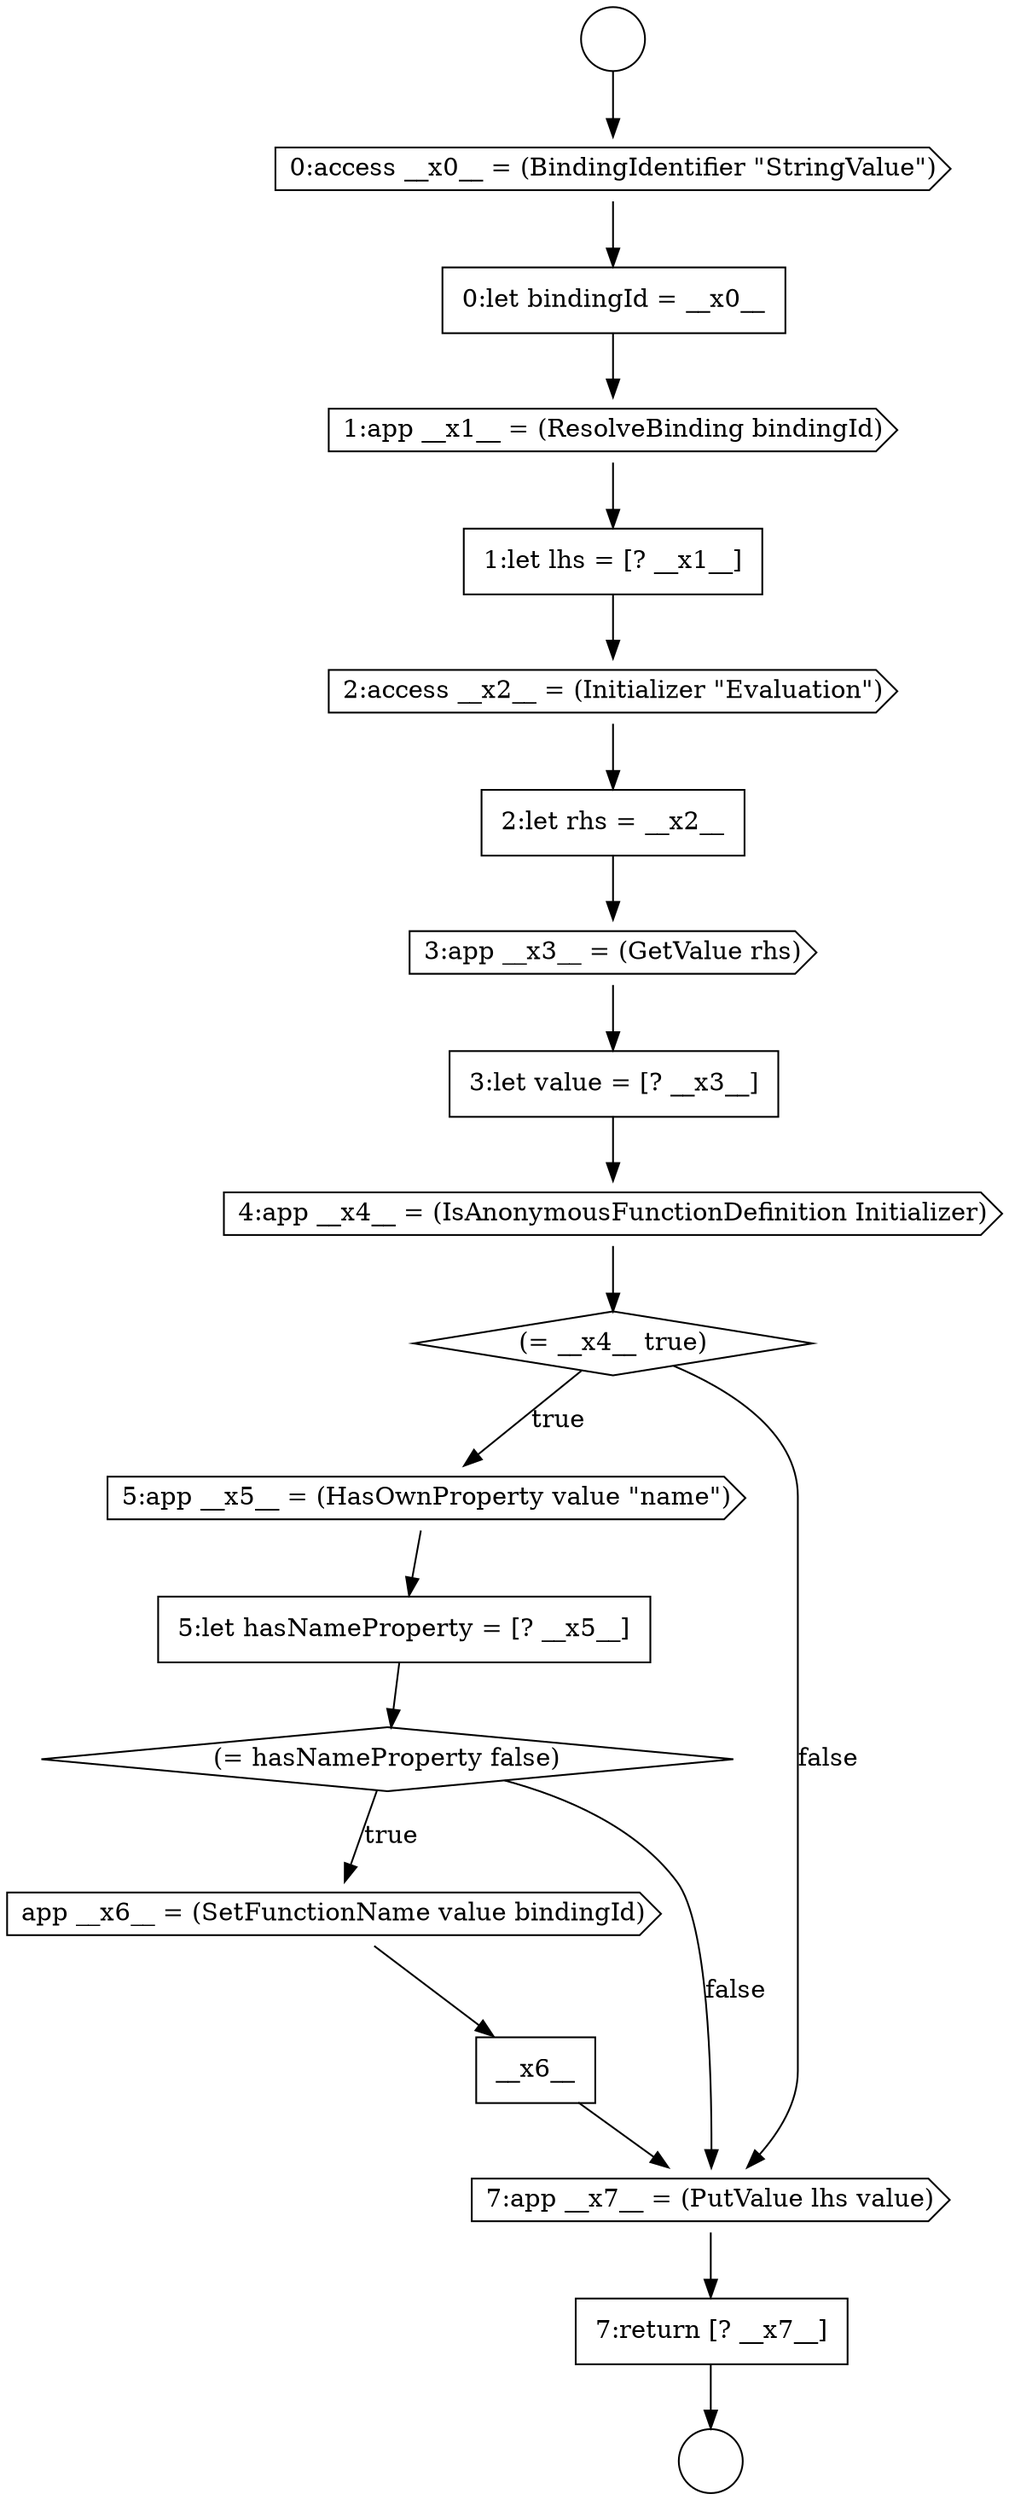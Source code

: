 digraph {
  node5669 [shape=circle label=" " color="black" fillcolor="white" style=filled]
  node5674 [shape=cds, label=<<font color="black">2:access __x2__ = (Initializer &quot;Evaluation&quot;)</font>> color="black" fillcolor="white" style=filled]
  node5670 [shape=cds, label=<<font color="black">0:access __x0__ = (BindingIdentifier &quot;StringValue&quot;)</font>> color="black" fillcolor="white" style=filled]
  node5673 [shape=none, margin=0, label=<<font color="black">
    <table border="0" cellborder="1" cellspacing="0" cellpadding="10">
      <tr><td align="left">1:let lhs = [? __x1__]</td></tr>
    </table>
  </font>> color="black" fillcolor="white" style=filled]
  node5683 [shape=cds, label=<<font color="black">app __x6__ = (SetFunctionName value bindingId)</font>> color="black" fillcolor="white" style=filled]
  node5679 [shape=diamond, label=<<font color="black">(= __x4__ true)</font>> color="black" fillcolor="white" style=filled]
  node5671 [shape=none, margin=0, label=<<font color="black">
    <table border="0" cellborder="1" cellspacing="0" cellpadding="10">
      <tr><td align="left">0:let bindingId = __x0__</td></tr>
    </table>
  </font>> color="black" fillcolor="white" style=filled]
  node5678 [shape=cds, label=<<font color="black">4:app __x4__ = (IsAnonymousFunctionDefinition Initializer)</font>> color="black" fillcolor="white" style=filled]
  node5684 [shape=none, margin=0, label=<<font color="black">
    <table border="0" cellborder="1" cellspacing="0" cellpadding="10">
      <tr><td align="left">__x6__</td></tr>
    </table>
  </font>> color="black" fillcolor="white" style=filled]
  node5672 [shape=cds, label=<<font color="black">1:app __x1__ = (ResolveBinding bindingId)</font>> color="black" fillcolor="white" style=filled]
  node5677 [shape=none, margin=0, label=<<font color="black">
    <table border="0" cellborder="1" cellspacing="0" cellpadding="10">
      <tr><td align="left">3:let value = [? __x3__]</td></tr>
    </table>
  </font>> color="black" fillcolor="white" style=filled]
  node5686 [shape=none, margin=0, label=<<font color="black">
    <table border="0" cellborder="1" cellspacing="0" cellpadding="10">
      <tr><td align="left">7:return [? __x7__]</td></tr>
    </table>
  </font>> color="black" fillcolor="white" style=filled]
  node5676 [shape=cds, label=<<font color="black">3:app __x3__ = (GetValue rhs)</font>> color="black" fillcolor="white" style=filled]
  node5682 [shape=diamond, label=<<font color="black">(= hasNameProperty false)</font>> color="black" fillcolor="white" style=filled]
  node5680 [shape=cds, label=<<font color="black">5:app __x5__ = (HasOwnProperty value &quot;name&quot;)</font>> color="black" fillcolor="white" style=filled]
  node5675 [shape=none, margin=0, label=<<font color="black">
    <table border="0" cellborder="1" cellspacing="0" cellpadding="10">
      <tr><td align="left">2:let rhs = __x2__</td></tr>
    </table>
  </font>> color="black" fillcolor="white" style=filled]
  node5685 [shape=cds, label=<<font color="black">7:app __x7__ = (PutValue lhs value)</font>> color="black" fillcolor="white" style=filled]
  node5668 [shape=circle label=" " color="black" fillcolor="white" style=filled]
  node5681 [shape=none, margin=0, label=<<font color="black">
    <table border="0" cellborder="1" cellspacing="0" cellpadding="10">
      <tr><td align="left">5:let hasNameProperty = [? __x5__]</td></tr>
    </table>
  </font>> color="black" fillcolor="white" style=filled]
  node5674 -> node5675 [ color="black"]
  node5681 -> node5682 [ color="black"]
  node5685 -> node5686 [ color="black"]
  node5668 -> node5670 [ color="black"]
  node5670 -> node5671 [ color="black"]
  node5683 -> node5684 [ color="black"]
  node5679 -> node5680 [label=<<font color="black">true</font>> color="black"]
  node5679 -> node5685 [label=<<font color="black">false</font>> color="black"]
  node5676 -> node5677 [ color="black"]
  node5684 -> node5685 [ color="black"]
  node5672 -> node5673 [ color="black"]
  node5678 -> node5679 [ color="black"]
  node5675 -> node5676 [ color="black"]
  node5680 -> node5681 [ color="black"]
  node5677 -> node5678 [ color="black"]
  node5686 -> node5669 [ color="black"]
  node5682 -> node5683 [label=<<font color="black">true</font>> color="black"]
  node5682 -> node5685 [label=<<font color="black">false</font>> color="black"]
  node5671 -> node5672 [ color="black"]
  node5673 -> node5674 [ color="black"]
}
